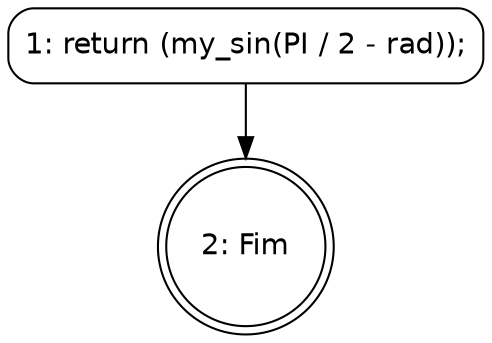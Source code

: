 digraph my_cos_CFG {
    node [shape=box, style=rounded, fontname="Helvetica"];
    N1 [label="1: return (my_sin(PI / 2 - rad));"];
    N2 [label="2: Fim", shape=doublecircle];

    N1 -> N2;
}